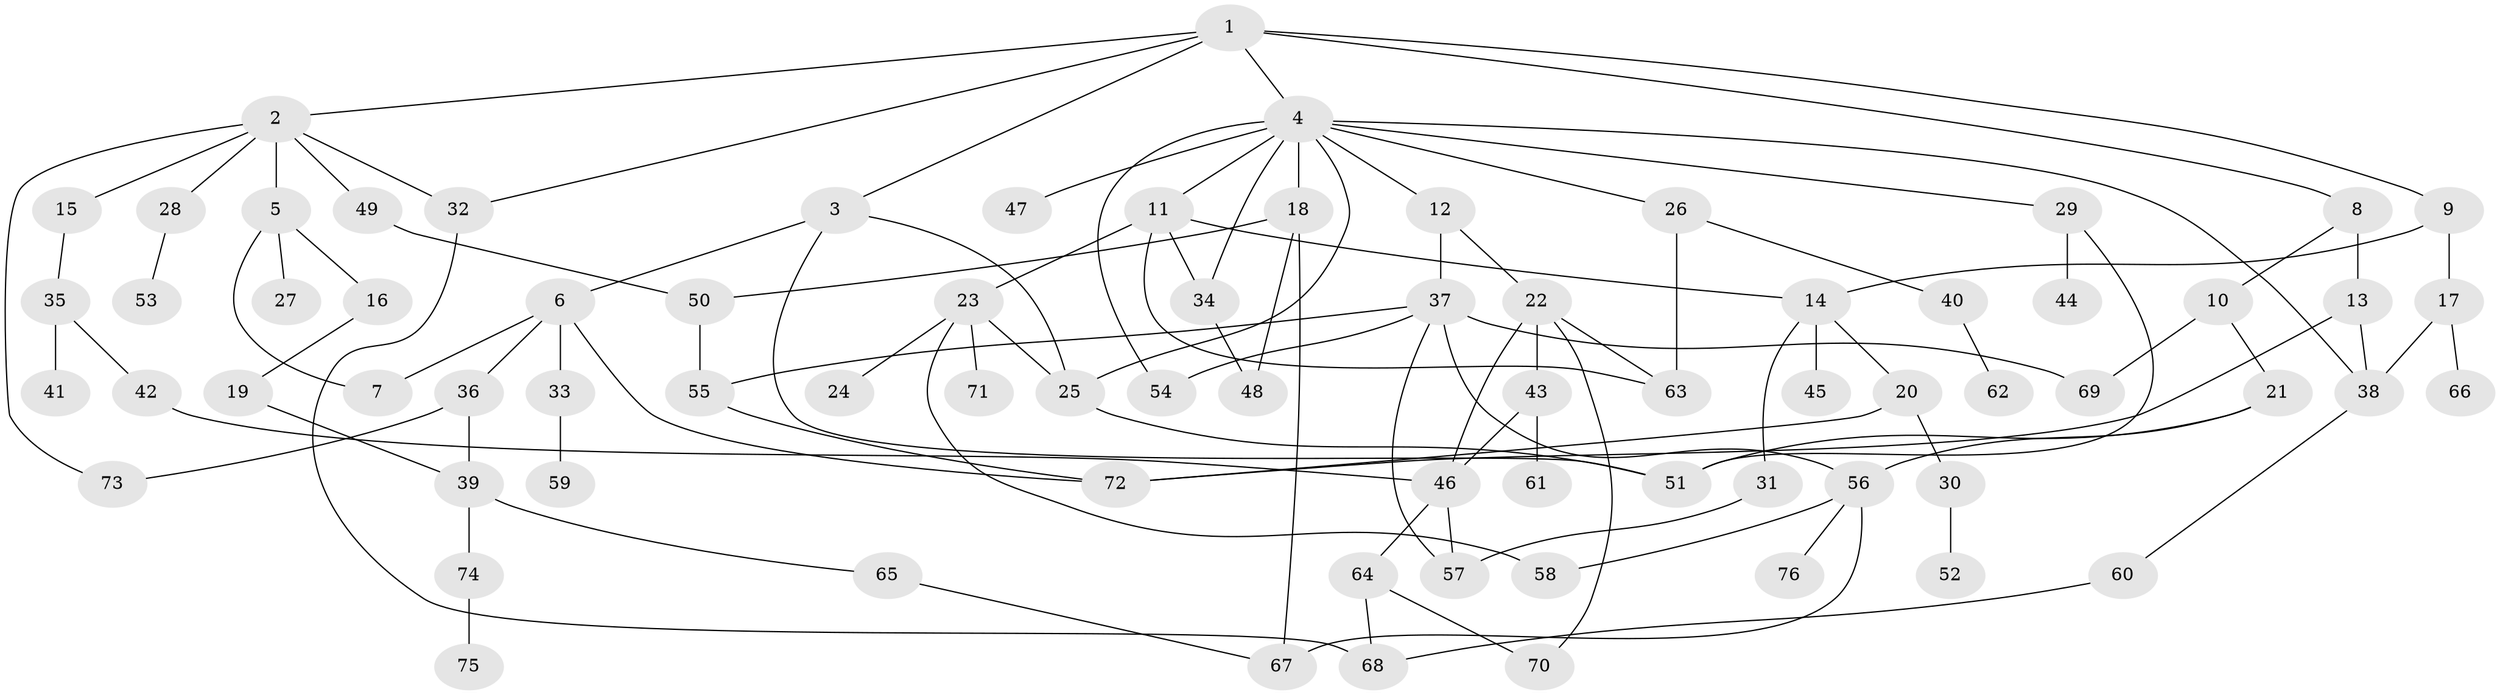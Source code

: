 // coarse degree distribution, {7: 0.0392156862745098, 13: 0.0196078431372549, 4: 0.13725490196078433, 5: 0.13725490196078433, 8: 0.0196078431372549, 3: 0.13725490196078433, 2: 0.17647058823529413, 1: 0.29411764705882354, 6: 0.0392156862745098}
// Generated by graph-tools (version 1.1) at 2025/41/03/06/25 10:41:28]
// undirected, 76 vertices, 109 edges
graph export_dot {
graph [start="1"]
  node [color=gray90,style=filled];
  1;
  2;
  3;
  4;
  5;
  6;
  7;
  8;
  9;
  10;
  11;
  12;
  13;
  14;
  15;
  16;
  17;
  18;
  19;
  20;
  21;
  22;
  23;
  24;
  25;
  26;
  27;
  28;
  29;
  30;
  31;
  32;
  33;
  34;
  35;
  36;
  37;
  38;
  39;
  40;
  41;
  42;
  43;
  44;
  45;
  46;
  47;
  48;
  49;
  50;
  51;
  52;
  53;
  54;
  55;
  56;
  57;
  58;
  59;
  60;
  61;
  62;
  63;
  64;
  65;
  66;
  67;
  68;
  69;
  70;
  71;
  72;
  73;
  74;
  75;
  76;
  1 -- 2;
  1 -- 3;
  1 -- 4;
  1 -- 8;
  1 -- 9;
  1 -- 32;
  2 -- 5;
  2 -- 15;
  2 -- 28;
  2 -- 32;
  2 -- 49;
  2 -- 73;
  3 -- 6;
  3 -- 25;
  3 -- 51;
  4 -- 11;
  4 -- 12;
  4 -- 18;
  4 -- 26;
  4 -- 29;
  4 -- 47;
  4 -- 54;
  4 -- 38;
  4 -- 34;
  4 -- 25;
  5 -- 7;
  5 -- 16;
  5 -- 27;
  6 -- 33;
  6 -- 36;
  6 -- 72;
  6 -- 7;
  8 -- 10;
  8 -- 13;
  9 -- 14;
  9 -- 17;
  10 -- 21;
  10 -- 69;
  11 -- 23;
  11 -- 34;
  11 -- 63;
  11 -- 14;
  12 -- 22;
  12 -- 37;
  13 -- 38;
  13 -- 72;
  14 -- 20;
  14 -- 31;
  14 -- 45;
  15 -- 35;
  16 -- 19;
  17 -- 66;
  17 -- 38;
  18 -- 50;
  18 -- 67;
  18 -- 48;
  19 -- 39;
  20 -- 30;
  20 -- 72;
  21 -- 56;
  21 -- 51;
  22 -- 43;
  22 -- 46;
  22 -- 70;
  22 -- 63;
  23 -- 24;
  23 -- 58;
  23 -- 71;
  23 -- 25;
  25 -- 51;
  26 -- 40;
  26 -- 63;
  28 -- 53;
  29 -- 44;
  29 -- 51;
  30 -- 52;
  31 -- 57;
  32 -- 68;
  33 -- 59;
  34 -- 48;
  35 -- 41;
  35 -- 42;
  36 -- 39;
  36 -- 73;
  37 -- 54;
  37 -- 55;
  37 -- 69;
  37 -- 57;
  37 -- 56;
  38 -- 60;
  39 -- 65;
  39 -- 74;
  40 -- 62;
  42 -- 46;
  43 -- 61;
  43 -- 46;
  46 -- 64;
  46 -- 57;
  49 -- 50;
  50 -- 55;
  55 -- 72;
  56 -- 76;
  56 -- 58;
  56 -- 67;
  60 -- 68;
  64 -- 70;
  64 -- 68;
  65 -- 67;
  74 -- 75;
}
